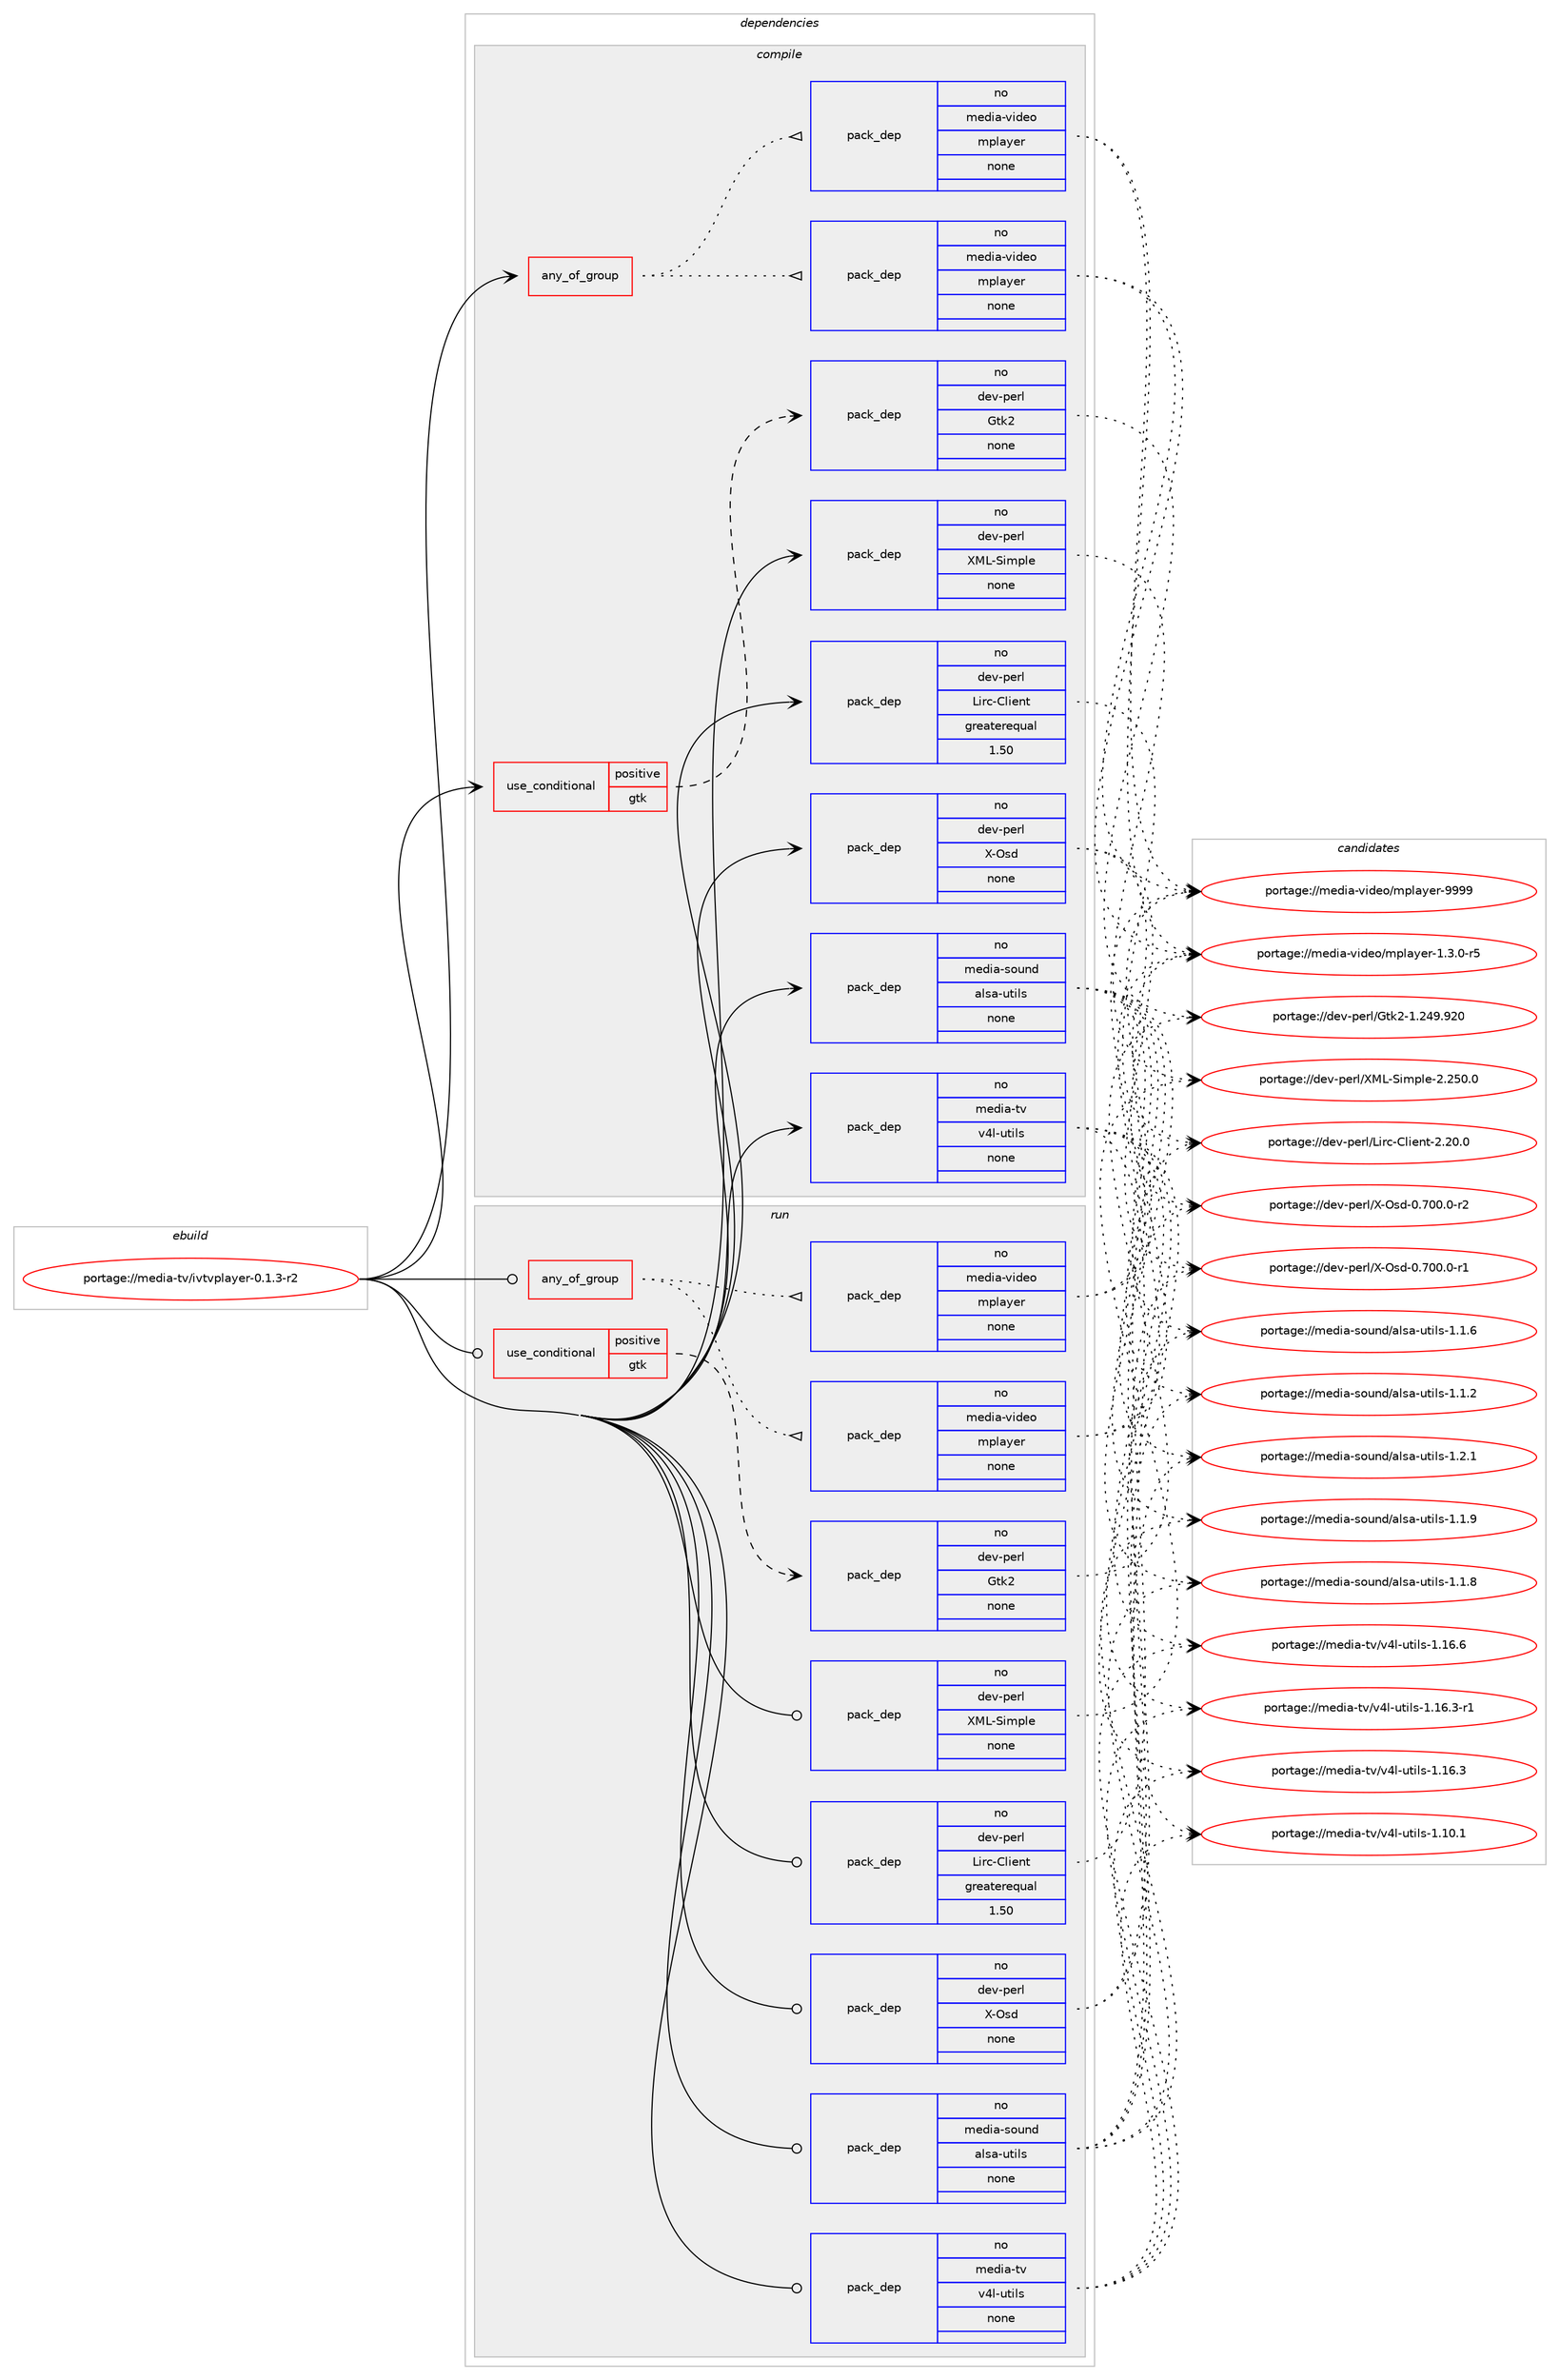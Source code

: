 digraph prolog {

# *************
# Graph options
# *************

newrank=true;
concentrate=true;
compound=true;
graph [rankdir=LR,fontname=Helvetica,fontsize=10,ranksep=1.5];#, ranksep=2.5, nodesep=0.2];
edge  [arrowhead=vee];
node  [fontname=Helvetica,fontsize=10];

# **********
# The ebuild
# **********

subgraph cluster_leftcol {
color=gray;
rank=same;
label=<<i>ebuild</i>>;
id [label="portage://media-tv/ivtvplayer-0.1.3-r2", color=red, width=4, href="../media-tv/ivtvplayer-0.1.3-r2.svg"];
}

# ****************
# The dependencies
# ****************

subgraph cluster_midcol {
color=gray;
label=<<i>dependencies</i>>;
subgraph cluster_compile {
fillcolor="#eeeeee";
style=filled;
label=<<i>compile</i>>;
subgraph any2713 {
dependency183511 [label=<<TABLE BORDER="0" CELLBORDER="1" CELLSPACING="0" CELLPADDING="4"><TR><TD CELLPADDING="10">any_of_group</TD></TR></TABLE>>, shape=none, color=red];subgraph pack139369 {
dependency183512 [label=<<TABLE BORDER="0" CELLBORDER="1" CELLSPACING="0" CELLPADDING="4" WIDTH="220"><TR><TD ROWSPAN="6" CELLPADDING="30">pack_dep</TD></TR><TR><TD WIDTH="110">no</TD></TR><TR><TD>media-video</TD></TR><TR><TD>mplayer</TD></TR><TR><TD>none</TD></TR><TR><TD></TD></TR></TABLE>>, shape=none, color=blue];
}
dependency183511:e -> dependency183512:w [weight=20,style="dotted",arrowhead="oinv"];
subgraph pack139370 {
dependency183513 [label=<<TABLE BORDER="0" CELLBORDER="1" CELLSPACING="0" CELLPADDING="4" WIDTH="220"><TR><TD ROWSPAN="6" CELLPADDING="30">pack_dep</TD></TR><TR><TD WIDTH="110">no</TD></TR><TR><TD>media-video</TD></TR><TR><TD>mplayer</TD></TR><TR><TD>none</TD></TR><TR><TD></TD></TR></TABLE>>, shape=none, color=blue];
}
dependency183511:e -> dependency183513:w [weight=20,style="dotted",arrowhead="oinv"];
}
id:e -> dependency183511:w [weight=20,style="solid",arrowhead="vee"];
subgraph cond41279 {
dependency183514 [label=<<TABLE BORDER="0" CELLBORDER="1" CELLSPACING="0" CELLPADDING="4"><TR><TD ROWSPAN="3" CELLPADDING="10">use_conditional</TD></TR><TR><TD>positive</TD></TR><TR><TD>gtk</TD></TR></TABLE>>, shape=none, color=red];
subgraph pack139371 {
dependency183515 [label=<<TABLE BORDER="0" CELLBORDER="1" CELLSPACING="0" CELLPADDING="4" WIDTH="220"><TR><TD ROWSPAN="6" CELLPADDING="30">pack_dep</TD></TR><TR><TD WIDTH="110">no</TD></TR><TR><TD>dev-perl</TD></TR><TR><TD>Gtk2</TD></TR><TR><TD>none</TD></TR><TR><TD></TD></TR></TABLE>>, shape=none, color=blue];
}
dependency183514:e -> dependency183515:w [weight=20,style="dashed",arrowhead="vee"];
}
id:e -> dependency183514:w [weight=20,style="solid",arrowhead="vee"];
subgraph pack139372 {
dependency183516 [label=<<TABLE BORDER="0" CELLBORDER="1" CELLSPACING="0" CELLPADDING="4" WIDTH="220"><TR><TD ROWSPAN="6" CELLPADDING="30">pack_dep</TD></TR><TR><TD WIDTH="110">no</TD></TR><TR><TD>dev-perl</TD></TR><TR><TD>Lirc-Client</TD></TR><TR><TD>greaterequal</TD></TR><TR><TD>1.50</TD></TR></TABLE>>, shape=none, color=blue];
}
id:e -> dependency183516:w [weight=20,style="solid",arrowhead="vee"];
subgraph pack139373 {
dependency183517 [label=<<TABLE BORDER="0" CELLBORDER="1" CELLSPACING="0" CELLPADDING="4" WIDTH="220"><TR><TD ROWSPAN="6" CELLPADDING="30">pack_dep</TD></TR><TR><TD WIDTH="110">no</TD></TR><TR><TD>dev-perl</TD></TR><TR><TD>X-Osd</TD></TR><TR><TD>none</TD></TR><TR><TD></TD></TR></TABLE>>, shape=none, color=blue];
}
id:e -> dependency183517:w [weight=20,style="solid",arrowhead="vee"];
subgraph pack139374 {
dependency183518 [label=<<TABLE BORDER="0" CELLBORDER="1" CELLSPACING="0" CELLPADDING="4" WIDTH="220"><TR><TD ROWSPAN="6" CELLPADDING="30">pack_dep</TD></TR><TR><TD WIDTH="110">no</TD></TR><TR><TD>dev-perl</TD></TR><TR><TD>XML-Simple</TD></TR><TR><TD>none</TD></TR><TR><TD></TD></TR></TABLE>>, shape=none, color=blue];
}
id:e -> dependency183518:w [weight=20,style="solid",arrowhead="vee"];
subgraph pack139375 {
dependency183519 [label=<<TABLE BORDER="0" CELLBORDER="1" CELLSPACING="0" CELLPADDING="4" WIDTH="220"><TR><TD ROWSPAN="6" CELLPADDING="30">pack_dep</TD></TR><TR><TD WIDTH="110">no</TD></TR><TR><TD>media-sound</TD></TR><TR><TD>alsa-utils</TD></TR><TR><TD>none</TD></TR><TR><TD></TD></TR></TABLE>>, shape=none, color=blue];
}
id:e -> dependency183519:w [weight=20,style="solid",arrowhead="vee"];
subgraph pack139376 {
dependency183520 [label=<<TABLE BORDER="0" CELLBORDER="1" CELLSPACING="0" CELLPADDING="4" WIDTH="220"><TR><TD ROWSPAN="6" CELLPADDING="30">pack_dep</TD></TR><TR><TD WIDTH="110">no</TD></TR><TR><TD>media-tv</TD></TR><TR><TD>v4l-utils</TD></TR><TR><TD>none</TD></TR><TR><TD></TD></TR></TABLE>>, shape=none, color=blue];
}
id:e -> dependency183520:w [weight=20,style="solid",arrowhead="vee"];
}
subgraph cluster_compileandrun {
fillcolor="#eeeeee";
style=filled;
label=<<i>compile and run</i>>;
}
subgraph cluster_run {
fillcolor="#eeeeee";
style=filled;
label=<<i>run</i>>;
subgraph any2714 {
dependency183521 [label=<<TABLE BORDER="0" CELLBORDER="1" CELLSPACING="0" CELLPADDING="4"><TR><TD CELLPADDING="10">any_of_group</TD></TR></TABLE>>, shape=none, color=red];subgraph pack139377 {
dependency183522 [label=<<TABLE BORDER="0" CELLBORDER="1" CELLSPACING="0" CELLPADDING="4" WIDTH="220"><TR><TD ROWSPAN="6" CELLPADDING="30">pack_dep</TD></TR><TR><TD WIDTH="110">no</TD></TR><TR><TD>media-video</TD></TR><TR><TD>mplayer</TD></TR><TR><TD>none</TD></TR><TR><TD></TD></TR></TABLE>>, shape=none, color=blue];
}
dependency183521:e -> dependency183522:w [weight=20,style="dotted",arrowhead="oinv"];
subgraph pack139378 {
dependency183523 [label=<<TABLE BORDER="0" CELLBORDER="1" CELLSPACING="0" CELLPADDING="4" WIDTH="220"><TR><TD ROWSPAN="6" CELLPADDING="30">pack_dep</TD></TR><TR><TD WIDTH="110">no</TD></TR><TR><TD>media-video</TD></TR><TR><TD>mplayer</TD></TR><TR><TD>none</TD></TR><TR><TD></TD></TR></TABLE>>, shape=none, color=blue];
}
dependency183521:e -> dependency183523:w [weight=20,style="dotted",arrowhead="oinv"];
}
id:e -> dependency183521:w [weight=20,style="solid",arrowhead="odot"];
subgraph cond41280 {
dependency183524 [label=<<TABLE BORDER="0" CELLBORDER="1" CELLSPACING="0" CELLPADDING="4"><TR><TD ROWSPAN="3" CELLPADDING="10">use_conditional</TD></TR><TR><TD>positive</TD></TR><TR><TD>gtk</TD></TR></TABLE>>, shape=none, color=red];
subgraph pack139379 {
dependency183525 [label=<<TABLE BORDER="0" CELLBORDER="1" CELLSPACING="0" CELLPADDING="4" WIDTH="220"><TR><TD ROWSPAN="6" CELLPADDING="30">pack_dep</TD></TR><TR><TD WIDTH="110">no</TD></TR><TR><TD>dev-perl</TD></TR><TR><TD>Gtk2</TD></TR><TR><TD>none</TD></TR><TR><TD></TD></TR></TABLE>>, shape=none, color=blue];
}
dependency183524:e -> dependency183525:w [weight=20,style="dashed",arrowhead="vee"];
}
id:e -> dependency183524:w [weight=20,style="solid",arrowhead="odot"];
subgraph pack139380 {
dependency183526 [label=<<TABLE BORDER="0" CELLBORDER="1" CELLSPACING="0" CELLPADDING="4" WIDTH="220"><TR><TD ROWSPAN="6" CELLPADDING="30">pack_dep</TD></TR><TR><TD WIDTH="110">no</TD></TR><TR><TD>dev-perl</TD></TR><TR><TD>Lirc-Client</TD></TR><TR><TD>greaterequal</TD></TR><TR><TD>1.50</TD></TR></TABLE>>, shape=none, color=blue];
}
id:e -> dependency183526:w [weight=20,style="solid",arrowhead="odot"];
subgraph pack139381 {
dependency183527 [label=<<TABLE BORDER="0" CELLBORDER="1" CELLSPACING="0" CELLPADDING="4" WIDTH="220"><TR><TD ROWSPAN="6" CELLPADDING="30">pack_dep</TD></TR><TR><TD WIDTH="110">no</TD></TR><TR><TD>dev-perl</TD></TR><TR><TD>X-Osd</TD></TR><TR><TD>none</TD></TR><TR><TD></TD></TR></TABLE>>, shape=none, color=blue];
}
id:e -> dependency183527:w [weight=20,style="solid",arrowhead="odot"];
subgraph pack139382 {
dependency183528 [label=<<TABLE BORDER="0" CELLBORDER="1" CELLSPACING="0" CELLPADDING="4" WIDTH="220"><TR><TD ROWSPAN="6" CELLPADDING="30">pack_dep</TD></TR><TR><TD WIDTH="110">no</TD></TR><TR><TD>dev-perl</TD></TR><TR><TD>XML-Simple</TD></TR><TR><TD>none</TD></TR><TR><TD></TD></TR></TABLE>>, shape=none, color=blue];
}
id:e -> dependency183528:w [weight=20,style="solid",arrowhead="odot"];
subgraph pack139383 {
dependency183529 [label=<<TABLE BORDER="0" CELLBORDER="1" CELLSPACING="0" CELLPADDING="4" WIDTH="220"><TR><TD ROWSPAN="6" CELLPADDING="30">pack_dep</TD></TR><TR><TD WIDTH="110">no</TD></TR><TR><TD>media-sound</TD></TR><TR><TD>alsa-utils</TD></TR><TR><TD>none</TD></TR><TR><TD></TD></TR></TABLE>>, shape=none, color=blue];
}
id:e -> dependency183529:w [weight=20,style="solid",arrowhead="odot"];
subgraph pack139384 {
dependency183530 [label=<<TABLE BORDER="0" CELLBORDER="1" CELLSPACING="0" CELLPADDING="4" WIDTH="220"><TR><TD ROWSPAN="6" CELLPADDING="30">pack_dep</TD></TR><TR><TD WIDTH="110">no</TD></TR><TR><TD>media-tv</TD></TR><TR><TD>v4l-utils</TD></TR><TR><TD>none</TD></TR><TR><TD></TD></TR></TABLE>>, shape=none, color=blue];
}
id:e -> dependency183530:w [weight=20,style="solid",arrowhead="odot"];
}
}

# **************
# The candidates
# **************

subgraph cluster_choices {
rank=same;
color=gray;
label=<<i>candidates</i>>;

subgraph choice139369 {
color=black;
nodesep=1;
choice109101100105974511810510010111147109112108971211011144557575757 [label="portage://media-video/mplayer-9999", color=red, width=4,href="../media-video/mplayer-9999.svg"];
choice109101100105974511810510010111147109112108971211011144549465146484511453 [label="portage://media-video/mplayer-1.3.0-r5", color=red, width=4,href="../media-video/mplayer-1.3.0-r5.svg"];
dependency183512:e -> choice109101100105974511810510010111147109112108971211011144557575757:w [style=dotted,weight="100"];
dependency183512:e -> choice109101100105974511810510010111147109112108971211011144549465146484511453:w [style=dotted,weight="100"];
}
subgraph choice139370 {
color=black;
nodesep=1;
choice109101100105974511810510010111147109112108971211011144557575757 [label="portage://media-video/mplayer-9999", color=red, width=4,href="../media-video/mplayer-9999.svg"];
choice109101100105974511810510010111147109112108971211011144549465146484511453 [label="portage://media-video/mplayer-1.3.0-r5", color=red, width=4,href="../media-video/mplayer-1.3.0-r5.svg"];
dependency183513:e -> choice109101100105974511810510010111147109112108971211011144557575757:w [style=dotted,weight="100"];
dependency183513:e -> choice109101100105974511810510010111147109112108971211011144549465146484511453:w [style=dotted,weight="100"];
}
subgraph choice139371 {
color=black;
nodesep=1;
choice1001011184511210111410847711161075045494650525746575048 [label="portage://dev-perl/Gtk2-1.249.920", color=red, width=4,href="../dev-perl/Gtk2-1.249.920.svg"];
dependency183515:e -> choice1001011184511210111410847711161075045494650525746575048:w [style=dotted,weight="100"];
}
subgraph choice139372 {
color=black;
nodesep=1;
choice10010111845112101114108477610511499456710810510111011645504650484648 [label="portage://dev-perl/Lirc-Client-2.20.0", color=red, width=4,href="../dev-perl/Lirc-Client-2.20.0.svg"];
dependency183516:e -> choice10010111845112101114108477610511499456710810510111011645504650484648:w [style=dotted,weight="100"];
}
subgraph choice139373 {
color=black;
nodesep=1;
choice100101118451121011141084788457911510045484655484846484511450 [label="portage://dev-perl/X-Osd-0.700.0-r2", color=red, width=4,href="../dev-perl/X-Osd-0.700.0-r2.svg"];
choice100101118451121011141084788457911510045484655484846484511449 [label="portage://dev-perl/X-Osd-0.700.0-r1", color=red, width=4,href="../dev-perl/X-Osd-0.700.0-r1.svg"];
dependency183517:e -> choice100101118451121011141084788457911510045484655484846484511450:w [style=dotted,weight="100"];
dependency183517:e -> choice100101118451121011141084788457911510045484655484846484511449:w [style=dotted,weight="100"];
}
subgraph choice139374 {
color=black;
nodesep=1;
choice100101118451121011141084788777645831051091121081014550465053484648 [label="portage://dev-perl/XML-Simple-2.250.0", color=red, width=4,href="../dev-perl/XML-Simple-2.250.0.svg"];
dependency183518:e -> choice100101118451121011141084788777645831051091121081014550465053484648:w [style=dotted,weight="100"];
}
subgraph choice139375 {
color=black;
nodesep=1;
choice109101100105974511511111711010047971081159745117116105108115454946504649 [label="portage://media-sound/alsa-utils-1.2.1", color=red, width=4,href="../media-sound/alsa-utils-1.2.1.svg"];
choice109101100105974511511111711010047971081159745117116105108115454946494657 [label="portage://media-sound/alsa-utils-1.1.9", color=red, width=4,href="../media-sound/alsa-utils-1.1.9.svg"];
choice109101100105974511511111711010047971081159745117116105108115454946494656 [label="portage://media-sound/alsa-utils-1.1.8", color=red, width=4,href="../media-sound/alsa-utils-1.1.8.svg"];
choice109101100105974511511111711010047971081159745117116105108115454946494654 [label="portage://media-sound/alsa-utils-1.1.6", color=red, width=4,href="../media-sound/alsa-utils-1.1.6.svg"];
choice109101100105974511511111711010047971081159745117116105108115454946494650 [label="portage://media-sound/alsa-utils-1.1.2", color=red, width=4,href="../media-sound/alsa-utils-1.1.2.svg"];
dependency183519:e -> choice109101100105974511511111711010047971081159745117116105108115454946504649:w [style=dotted,weight="100"];
dependency183519:e -> choice109101100105974511511111711010047971081159745117116105108115454946494657:w [style=dotted,weight="100"];
dependency183519:e -> choice109101100105974511511111711010047971081159745117116105108115454946494656:w [style=dotted,weight="100"];
dependency183519:e -> choice109101100105974511511111711010047971081159745117116105108115454946494654:w [style=dotted,weight="100"];
dependency183519:e -> choice109101100105974511511111711010047971081159745117116105108115454946494650:w [style=dotted,weight="100"];
}
subgraph choice139376 {
color=black;
nodesep=1;
choice109101100105974511611847118521084511711610510811545494649544654 [label="portage://media-tv/v4l-utils-1.16.6", color=red, width=4,href="../media-tv/v4l-utils-1.16.6.svg"];
choice1091011001059745116118471185210845117116105108115454946495446514511449 [label="portage://media-tv/v4l-utils-1.16.3-r1", color=red, width=4,href="../media-tv/v4l-utils-1.16.3-r1.svg"];
choice109101100105974511611847118521084511711610510811545494649544651 [label="portage://media-tv/v4l-utils-1.16.3", color=red, width=4,href="../media-tv/v4l-utils-1.16.3.svg"];
choice109101100105974511611847118521084511711610510811545494649484649 [label="portage://media-tv/v4l-utils-1.10.1", color=red, width=4,href="../media-tv/v4l-utils-1.10.1.svg"];
dependency183520:e -> choice109101100105974511611847118521084511711610510811545494649544654:w [style=dotted,weight="100"];
dependency183520:e -> choice1091011001059745116118471185210845117116105108115454946495446514511449:w [style=dotted,weight="100"];
dependency183520:e -> choice109101100105974511611847118521084511711610510811545494649544651:w [style=dotted,weight="100"];
dependency183520:e -> choice109101100105974511611847118521084511711610510811545494649484649:w [style=dotted,weight="100"];
}
subgraph choice139377 {
color=black;
nodesep=1;
choice109101100105974511810510010111147109112108971211011144557575757 [label="portage://media-video/mplayer-9999", color=red, width=4,href="../media-video/mplayer-9999.svg"];
choice109101100105974511810510010111147109112108971211011144549465146484511453 [label="portage://media-video/mplayer-1.3.0-r5", color=red, width=4,href="../media-video/mplayer-1.3.0-r5.svg"];
dependency183522:e -> choice109101100105974511810510010111147109112108971211011144557575757:w [style=dotted,weight="100"];
dependency183522:e -> choice109101100105974511810510010111147109112108971211011144549465146484511453:w [style=dotted,weight="100"];
}
subgraph choice139378 {
color=black;
nodesep=1;
choice109101100105974511810510010111147109112108971211011144557575757 [label="portage://media-video/mplayer-9999", color=red, width=4,href="../media-video/mplayer-9999.svg"];
choice109101100105974511810510010111147109112108971211011144549465146484511453 [label="portage://media-video/mplayer-1.3.0-r5", color=red, width=4,href="../media-video/mplayer-1.3.0-r5.svg"];
dependency183523:e -> choice109101100105974511810510010111147109112108971211011144557575757:w [style=dotted,weight="100"];
dependency183523:e -> choice109101100105974511810510010111147109112108971211011144549465146484511453:w [style=dotted,weight="100"];
}
subgraph choice139379 {
color=black;
nodesep=1;
choice1001011184511210111410847711161075045494650525746575048 [label="portage://dev-perl/Gtk2-1.249.920", color=red, width=4,href="../dev-perl/Gtk2-1.249.920.svg"];
dependency183525:e -> choice1001011184511210111410847711161075045494650525746575048:w [style=dotted,weight="100"];
}
subgraph choice139380 {
color=black;
nodesep=1;
choice10010111845112101114108477610511499456710810510111011645504650484648 [label="portage://dev-perl/Lirc-Client-2.20.0", color=red, width=4,href="../dev-perl/Lirc-Client-2.20.0.svg"];
dependency183526:e -> choice10010111845112101114108477610511499456710810510111011645504650484648:w [style=dotted,weight="100"];
}
subgraph choice139381 {
color=black;
nodesep=1;
choice100101118451121011141084788457911510045484655484846484511450 [label="portage://dev-perl/X-Osd-0.700.0-r2", color=red, width=4,href="../dev-perl/X-Osd-0.700.0-r2.svg"];
choice100101118451121011141084788457911510045484655484846484511449 [label="portage://dev-perl/X-Osd-0.700.0-r1", color=red, width=4,href="../dev-perl/X-Osd-0.700.0-r1.svg"];
dependency183527:e -> choice100101118451121011141084788457911510045484655484846484511450:w [style=dotted,weight="100"];
dependency183527:e -> choice100101118451121011141084788457911510045484655484846484511449:w [style=dotted,weight="100"];
}
subgraph choice139382 {
color=black;
nodesep=1;
choice100101118451121011141084788777645831051091121081014550465053484648 [label="portage://dev-perl/XML-Simple-2.250.0", color=red, width=4,href="../dev-perl/XML-Simple-2.250.0.svg"];
dependency183528:e -> choice100101118451121011141084788777645831051091121081014550465053484648:w [style=dotted,weight="100"];
}
subgraph choice139383 {
color=black;
nodesep=1;
choice109101100105974511511111711010047971081159745117116105108115454946504649 [label="portage://media-sound/alsa-utils-1.2.1", color=red, width=4,href="../media-sound/alsa-utils-1.2.1.svg"];
choice109101100105974511511111711010047971081159745117116105108115454946494657 [label="portage://media-sound/alsa-utils-1.1.9", color=red, width=4,href="../media-sound/alsa-utils-1.1.9.svg"];
choice109101100105974511511111711010047971081159745117116105108115454946494656 [label="portage://media-sound/alsa-utils-1.1.8", color=red, width=4,href="../media-sound/alsa-utils-1.1.8.svg"];
choice109101100105974511511111711010047971081159745117116105108115454946494654 [label="portage://media-sound/alsa-utils-1.1.6", color=red, width=4,href="../media-sound/alsa-utils-1.1.6.svg"];
choice109101100105974511511111711010047971081159745117116105108115454946494650 [label="portage://media-sound/alsa-utils-1.1.2", color=red, width=4,href="../media-sound/alsa-utils-1.1.2.svg"];
dependency183529:e -> choice109101100105974511511111711010047971081159745117116105108115454946504649:w [style=dotted,weight="100"];
dependency183529:e -> choice109101100105974511511111711010047971081159745117116105108115454946494657:w [style=dotted,weight="100"];
dependency183529:e -> choice109101100105974511511111711010047971081159745117116105108115454946494656:w [style=dotted,weight="100"];
dependency183529:e -> choice109101100105974511511111711010047971081159745117116105108115454946494654:w [style=dotted,weight="100"];
dependency183529:e -> choice109101100105974511511111711010047971081159745117116105108115454946494650:w [style=dotted,weight="100"];
}
subgraph choice139384 {
color=black;
nodesep=1;
choice109101100105974511611847118521084511711610510811545494649544654 [label="portage://media-tv/v4l-utils-1.16.6", color=red, width=4,href="../media-tv/v4l-utils-1.16.6.svg"];
choice1091011001059745116118471185210845117116105108115454946495446514511449 [label="portage://media-tv/v4l-utils-1.16.3-r1", color=red, width=4,href="../media-tv/v4l-utils-1.16.3-r1.svg"];
choice109101100105974511611847118521084511711610510811545494649544651 [label="portage://media-tv/v4l-utils-1.16.3", color=red, width=4,href="../media-tv/v4l-utils-1.16.3.svg"];
choice109101100105974511611847118521084511711610510811545494649484649 [label="portage://media-tv/v4l-utils-1.10.1", color=red, width=4,href="../media-tv/v4l-utils-1.10.1.svg"];
dependency183530:e -> choice109101100105974511611847118521084511711610510811545494649544654:w [style=dotted,weight="100"];
dependency183530:e -> choice1091011001059745116118471185210845117116105108115454946495446514511449:w [style=dotted,weight="100"];
dependency183530:e -> choice109101100105974511611847118521084511711610510811545494649544651:w [style=dotted,weight="100"];
dependency183530:e -> choice109101100105974511611847118521084511711610510811545494649484649:w [style=dotted,weight="100"];
}
}

}
